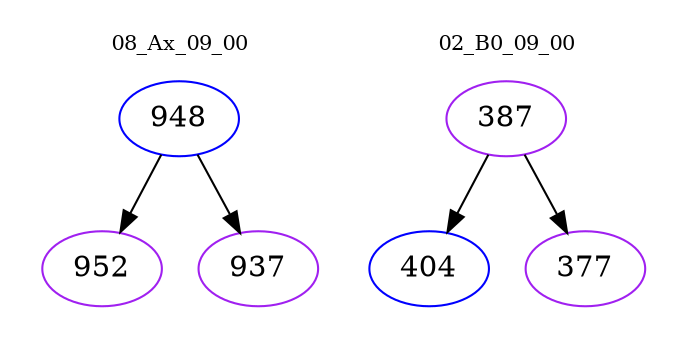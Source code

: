 digraph{
subgraph cluster_0 {
color = white
label = "08_Ax_09_00";
fontsize=10;
T0_948 [label="948", color="blue"]
T0_948 -> T0_952 [color="black"]
T0_952 [label="952", color="purple"]
T0_948 -> T0_937 [color="black"]
T0_937 [label="937", color="purple"]
}
subgraph cluster_1 {
color = white
label = "02_B0_09_00";
fontsize=10;
T1_387 [label="387", color="purple"]
T1_387 -> T1_404 [color="black"]
T1_404 [label="404", color="blue"]
T1_387 -> T1_377 [color="black"]
T1_377 [label="377", color="purple"]
}
}
